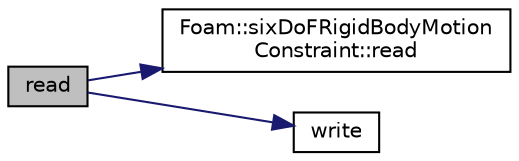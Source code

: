 digraph "read"
{
  bgcolor="transparent";
  edge [fontname="Helvetica",fontsize="10",labelfontname="Helvetica",labelfontsize="10"];
  node [fontname="Helvetica",fontsize="10",shape=record];
  rankdir="LR";
  Node60 [label="read",height=0.2,width=0.4,color="black", fillcolor="grey75", style="filled", fontcolor="black"];
  Node60 -> Node61 [color="midnightblue",fontsize="10",style="solid",fontname="Helvetica"];
  Node61 [label="Foam::sixDoFRigidBodyMotion\lConstraint::read",height=0.2,width=0.4,color="black",URL="$a30773.html#addbc48b51a166d935d1181708a075bbf",tooltip="Update properties from given dictionary. "];
  Node60 -> Node62 [color="midnightblue",fontsize="10",style="solid",fontname="Helvetica"];
  Node62 [label="write",height=0.2,width=0.4,color="black",URL="$a30761.html#a293fdfec8bdfbd5c3913ab4c9f3454ff",tooltip="Write. "];
}
